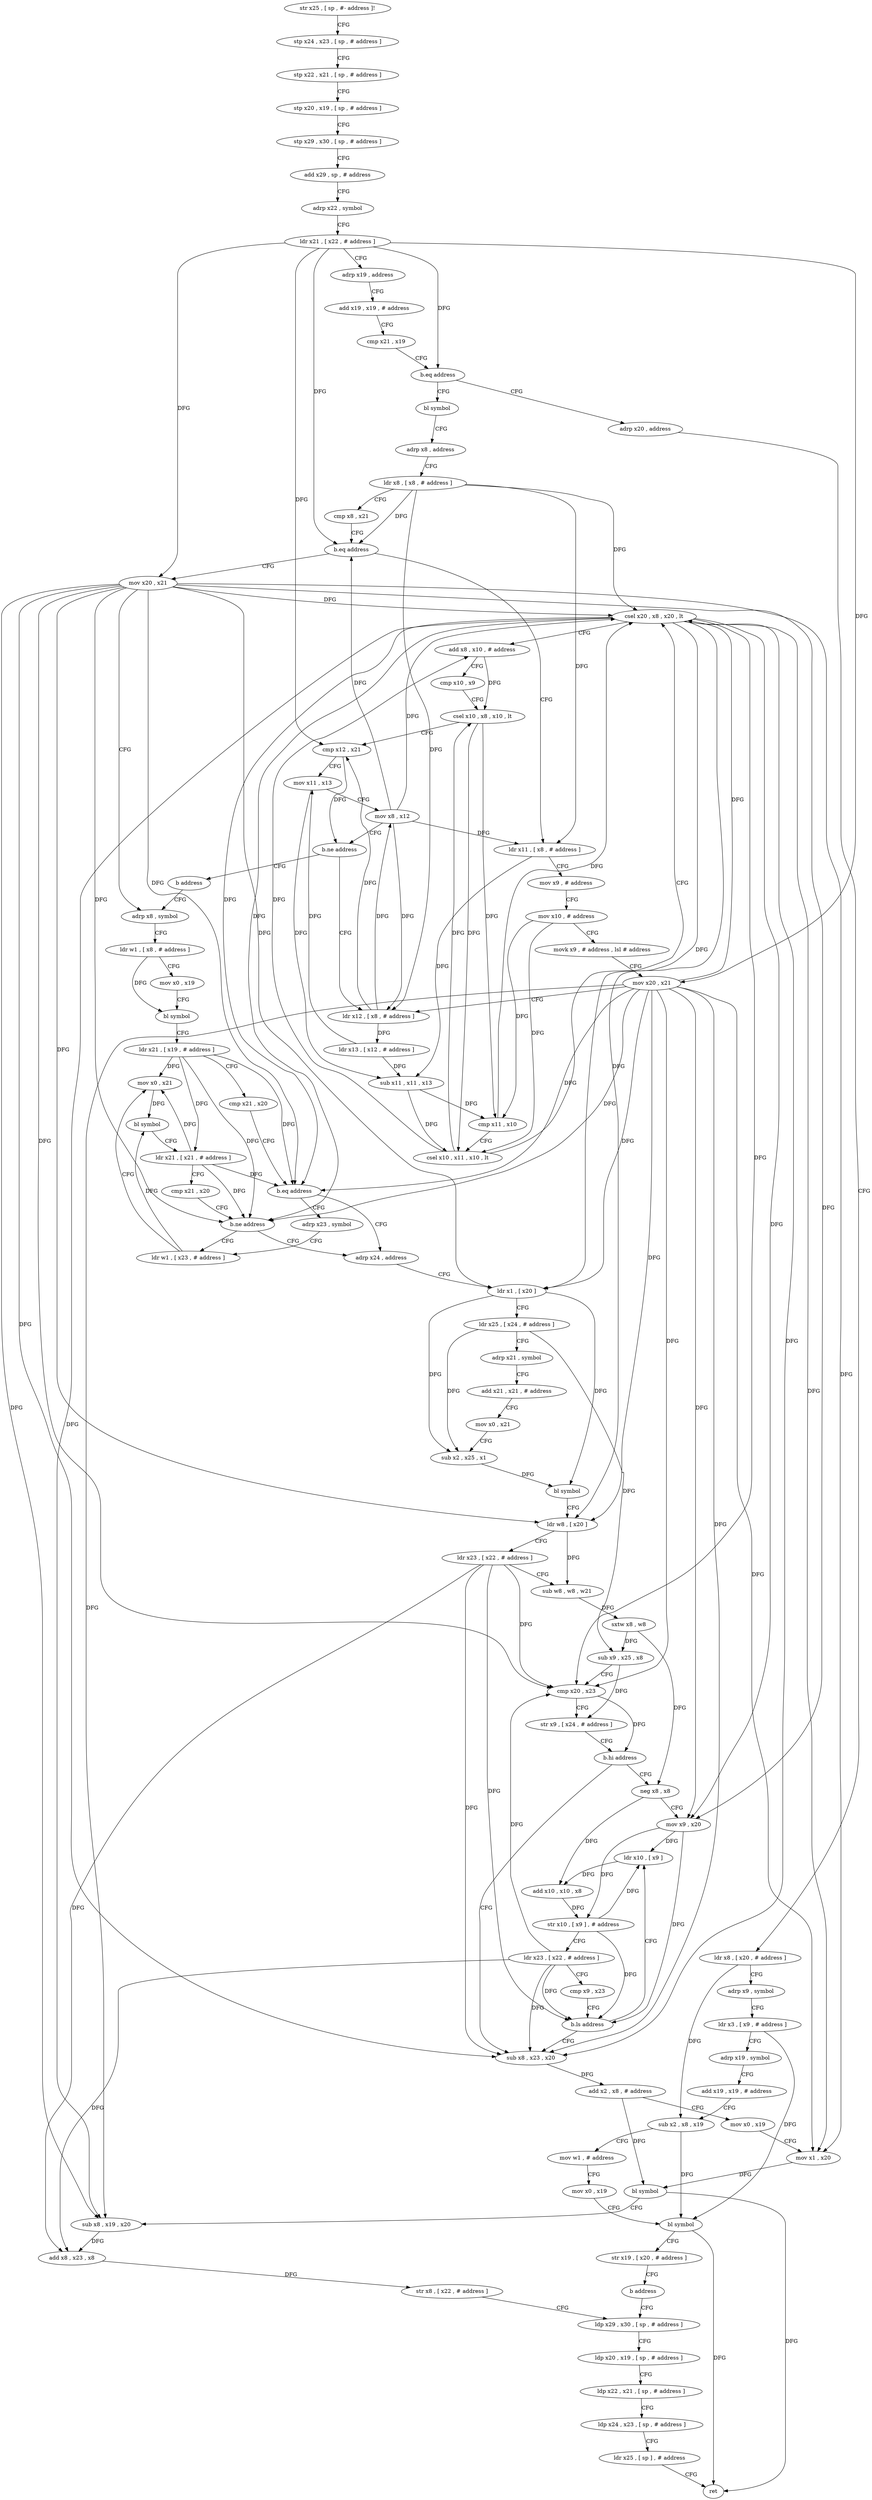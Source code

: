 digraph "func" {
"4206016" [label = "str x25 , [ sp , #- address ]!" ]
"4206020" [label = "stp x24 , x23 , [ sp , # address ]" ]
"4206024" [label = "stp x22 , x21 , [ sp , # address ]" ]
"4206028" [label = "stp x20 , x19 , [ sp , # address ]" ]
"4206032" [label = "stp x29 , x30 , [ sp , # address ]" ]
"4206036" [label = "add x29 , sp , # address" ]
"4206040" [label = "adrp x22 , symbol" ]
"4206044" [label = "ldr x21 , [ x22 , # address ]" ]
"4206048" [label = "adrp x19 , address" ]
"4206052" [label = "add x19 , x19 , # address" ]
"4206056" [label = "cmp x21 , x19" ]
"4206060" [label = "b.eq address" ]
"4206160" [label = "adrp x20 , address" ]
"4206064" [label = "bl symbol" ]
"4206164" [label = "ldr x8 , [ x20 , # address ]" ]
"4206168" [label = "adrp x9 , symbol" ]
"4206172" [label = "ldr x3 , [ x9 , # address ]" ]
"4206176" [label = "adrp x19 , symbol" ]
"4206180" [label = "add x19 , x19 , # address" ]
"4206184" [label = "sub x2 , x8 , x19" ]
"4206188" [label = "mov w1 , # address" ]
"4206192" [label = "mov x0 , x19" ]
"4206196" [label = "bl symbol" ]
"4206200" [label = "str x19 , [ x20 , # address ]" ]
"4206204" [label = "b address" ]
"4206396" [label = "ldp x29 , x30 , [ sp , # address ]" ]
"4206068" [label = "adrp x8 , address" ]
"4206072" [label = "ldr x8 , [ x8 , # address ]" ]
"4206076" [label = "cmp x8 , x21" ]
"4206080" [label = "b.eq address" ]
"4206208" [label = "mov x20 , x21" ]
"4206084" [label = "ldr x11 , [ x8 , # address ]" ]
"4206400" [label = "ldp x20 , x19 , [ sp , # address ]" ]
"4206404" [label = "ldp x22 , x21 , [ sp , # address ]" ]
"4206408" [label = "ldp x24 , x23 , [ sp , # address ]" ]
"4206412" [label = "ldr x25 , [ sp ] , # address" ]
"4206416" [label = "ret" ]
"4206212" [label = "adrp x8 , symbol" ]
"4206088" [label = "mov x9 , # address" ]
"4206092" [label = "mov x10 , # address" ]
"4206096" [label = "movk x9 , # address , lsl # address" ]
"4206100" [label = "mov x20 , x21" ]
"4206104" [label = "ldr x12 , [ x8 , # address ]" ]
"4206268" [label = "adrp x24 , address" ]
"4206272" [label = "ldr x1 , [ x20 ]" ]
"4206276" [label = "ldr x25 , [ x24 , # address ]" ]
"4206280" [label = "adrp x21 , symbol" ]
"4206284" [label = "add x21 , x21 , # address" ]
"4206288" [label = "mov x0 , x21" ]
"4206292" [label = "sub x2 , x25 , x1" ]
"4206296" [label = "bl symbol" ]
"4206300" [label = "ldr w8 , [ x20 ]" ]
"4206304" [label = "ldr x23 , [ x22 , # address ]" ]
"4206308" [label = "sub w8 , w8 , w21" ]
"4206312" [label = "sxtw x8 , w8" ]
"4206316" [label = "sub x9 , x25 , x8" ]
"4206320" [label = "cmp x20 , x23" ]
"4206324" [label = "str x9 , [ x24 , # address ]" ]
"4206328" [label = "b.hi address" ]
"4206364" [label = "sub x8 , x23 , x20" ]
"4206332" [label = "neg x8 , x8" ]
"4206240" [label = "adrp x23 , symbol" ]
"4206244" [label = "ldr w1 , [ x23 , # address ]" ]
"4206108" [label = "ldr x13 , [ x12 , # address ]" ]
"4206112" [label = "sub x11 , x11 , x13" ]
"4206116" [label = "cmp x11 , x10" ]
"4206120" [label = "csel x10 , x11 , x10 , lt" ]
"4206124" [label = "csel x20 , x8 , x20 , lt" ]
"4206128" [label = "add x8 , x10 , # address" ]
"4206132" [label = "cmp x10 , x9" ]
"4206136" [label = "csel x10 , x8 , x10 , lt" ]
"4206140" [label = "cmp x12 , x21" ]
"4206144" [label = "mov x11 , x13" ]
"4206148" [label = "mov x8 , x12" ]
"4206152" [label = "b.ne address" ]
"4206156" [label = "b address" ]
"4206368" [label = "add x2 , x8 , # address" ]
"4206372" [label = "mov x0 , x19" ]
"4206376" [label = "mov x1 , x20" ]
"4206380" [label = "bl symbol" ]
"4206384" [label = "sub x8 , x19 , x20" ]
"4206388" [label = "add x8 , x23 , x8" ]
"4206392" [label = "str x8 , [ x22 , # address ]" ]
"4206336" [label = "mov x9 , x20" ]
"4206340" [label = "ldr x10 , [ x9 ]" ]
"4206248" [label = "mov x0 , x21" ]
"4206252" [label = "bl symbol" ]
"4206256" [label = "ldr x21 , [ x21 , # address ]" ]
"4206260" [label = "cmp x21 , x20" ]
"4206264" [label = "b.ne address" ]
"4206216" [label = "ldr w1 , [ x8 , # address ]" ]
"4206220" [label = "mov x0 , x19" ]
"4206224" [label = "bl symbol" ]
"4206228" [label = "ldr x21 , [ x19 , # address ]" ]
"4206232" [label = "cmp x21 , x20" ]
"4206236" [label = "b.eq address" ]
"4206344" [label = "add x10 , x10 , x8" ]
"4206348" [label = "str x10 , [ x9 ] , # address" ]
"4206352" [label = "ldr x23 , [ x22 , # address ]" ]
"4206356" [label = "cmp x9 , x23" ]
"4206360" [label = "b.ls address" ]
"4206016" -> "4206020" [ label = "CFG" ]
"4206020" -> "4206024" [ label = "CFG" ]
"4206024" -> "4206028" [ label = "CFG" ]
"4206028" -> "4206032" [ label = "CFG" ]
"4206032" -> "4206036" [ label = "CFG" ]
"4206036" -> "4206040" [ label = "CFG" ]
"4206040" -> "4206044" [ label = "CFG" ]
"4206044" -> "4206048" [ label = "CFG" ]
"4206044" -> "4206060" [ label = "DFG" ]
"4206044" -> "4206080" [ label = "DFG" ]
"4206044" -> "4206208" [ label = "DFG" ]
"4206044" -> "4206100" [ label = "DFG" ]
"4206044" -> "4206140" [ label = "DFG" ]
"4206048" -> "4206052" [ label = "CFG" ]
"4206052" -> "4206056" [ label = "CFG" ]
"4206056" -> "4206060" [ label = "CFG" ]
"4206060" -> "4206160" [ label = "CFG" ]
"4206060" -> "4206064" [ label = "CFG" ]
"4206160" -> "4206164" [ label = "CFG" ]
"4206064" -> "4206068" [ label = "CFG" ]
"4206164" -> "4206168" [ label = "CFG" ]
"4206164" -> "4206184" [ label = "DFG" ]
"4206168" -> "4206172" [ label = "CFG" ]
"4206172" -> "4206176" [ label = "CFG" ]
"4206172" -> "4206196" [ label = "DFG" ]
"4206176" -> "4206180" [ label = "CFG" ]
"4206180" -> "4206184" [ label = "CFG" ]
"4206184" -> "4206188" [ label = "CFG" ]
"4206184" -> "4206196" [ label = "DFG" ]
"4206188" -> "4206192" [ label = "CFG" ]
"4206192" -> "4206196" [ label = "CFG" ]
"4206196" -> "4206200" [ label = "CFG" ]
"4206196" -> "4206416" [ label = "DFG" ]
"4206200" -> "4206204" [ label = "CFG" ]
"4206204" -> "4206396" [ label = "CFG" ]
"4206396" -> "4206400" [ label = "CFG" ]
"4206068" -> "4206072" [ label = "CFG" ]
"4206072" -> "4206076" [ label = "CFG" ]
"4206072" -> "4206080" [ label = "DFG" ]
"4206072" -> "4206084" [ label = "DFG" ]
"4206072" -> "4206104" [ label = "DFG" ]
"4206072" -> "4206124" [ label = "DFG" ]
"4206076" -> "4206080" [ label = "CFG" ]
"4206080" -> "4206208" [ label = "CFG" ]
"4206080" -> "4206084" [ label = "CFG" ]
"4206208" -> "4206212" [ label = "CFG" ]
"4206208" -> "4206236" [ label = "DFG" ]
"4206208" -> "4206272" [ label = "DFG" ]
"4206208" -> "4206300" [ label = "DFG" ]
"4206208" -> "4206320" [ label = "DFG" ]
"4206208" -> "4206364" [ label = "DFG" ]
"4206208" -> "4206376" [ label = "DFG" ]
"4206208" -> "4206384" [ label = "DFG" ]
"4206208" -> "4206336" [ label = "DFG" ]
"4206208" -> "4206264" [ label = "DFG" ]
"4206208" -> "4206124" [ label = "DFG" ]
"4206084" -> "4206088" [ label = "CFG" ]
"4206084" -> "4206112" [ label = "DFG" ]
"4206400" -> "4206404" [ label = "CFG" ]
"4206404" -> "4206408" [ label = "CFG" ]
"4206408" -> "4206412" [ label = "CFG" ]
"4206412" -> "4206416" [ label = "CFG" ]
"4206212" -> "4206216" [ label = "CFG" ]
"4206088" -> "4206092" [ label = "CFG" ]
"4206092" -> "4206096" [ label = "CFG" ]
"4206092" -> "4206116" [ label = "DFG" ]
"4206092" -> "4206120" [ label = "DFG" ]
"4206096" -> "4206100" [ label = "CFG" ]
"4206100" -> "4206104" [ label = "CFG" ]
"4206100" -> "4206236" [ label = "DFG" ]
"4206100" -> "4206272" [ label = "DFG" ]
"4206100" -> "4206300" [ label = "DFG" ]
"4206100" -> "4206320" [ label = "DFG" ]
"4206100" -> "4206364" [ label = "DFG" ]
"4206100" -> "4206376" [ label = "DFG" ]
"4206100" -> "4206384" [ label = "DFG" ]
"4206100" -> "4206336" [ label = "DFG" ]
"4206100" -> "4206264" [ label = "DFG" ]
"4206100" -> "4206124" [ label = "DFG" ]
"4206104" -> "4206108" [ label = "DFG" ]
"4206104" -> "4206140" [ label = "DFG" ]
"4206104" -> "4206148" [ label = "DFG" ]
"4206268" -> "4206272" [ label = "CFG" ]
"4206272" -> "4206276" [ label = "CFG" ]
"4206272" -> "4206292" [ label = "DFG" ]
"4206272" -> "4206296" [ label = "DFG" ]
"4206276" -> "4206280" [ label = "CFG" ]
"4206276" -> "4206292" [ label = "DFG" ]
"4206276" -> "4206316" [ label = "DFG" ]
"4206280" -> "4206284" [ label = "CFG" ]
"4206284" -> "4206288" [ label = "CFG" ]
"4206288" -> "4206292" [ label = "CFG" ]
"4206292" -> "4206296" [ label = "DFG" ]
"4206296" -> "4206300" [ label = "CFG" ]
"4206300" -> "4206304" [ label = "CFG" ]
"4206300" -> "4206308" [ label = "DFG" ]
"4206304" -> "4206308" [ label = "CFG" ]
"4206304" -> "4206320" [ label = "DFG" ]
"4206304" -> "4206364" [ label = "DFG" ]
"4206304" -> "4206388" [ label = "DFG" ]
"4206304" -> "4206360" [ label = "DFG" ]
"4206308" -> "4206312" [ label = "DFG" ]
"4206312" -> "4206316" [ label = "DFG" ]
"4206312" -> "4206332" [ label = "DFG" ]
"4206316" -> "4206320" [ label = "CFG" ]
"4206316" -> "4206324" [ label = "DFG" ]
"4206320" -> "4206324" [ label = "CFG" ]
"4206320" -> "4206328" [ label = "DFG" ]
"4206324" -> "4206328" [ label = "CFG" ]
"4206328" -> "4206364" [ label = "CFG" ]
"4206328" -> "4206332" [ label = "CFG" ]
"4206364" -> "4206368" [ label = "DFG" ]
"4206332" -> "4206336" [ label = "CFG" ]
"4206332" -> "4206344" [ label = "DFG" ]
"4206240" -> "4206244" [ label = "CFG" ]
"4206244" -> "4206248" [ label = "CFG" ]
"4206244" -> "4206252" [ label = "DFG" ]
"4206108" -> "4206112" [ label = "DFG" ]
"4206108" -> "4206144" [ label = "DFG" ]
"4206112" -> "4206116" [ label = "DFG" ]
"4206112" -> "4206120" [ label = "DFG" ]
"4206116" -> "4206120" [ label = "CFG" ]
"4206116" -> "4206124" [ label = "DFG" ]
"4206120" -> "4206124" [ label = "CFG" ]
"4206120" -> "4206128" [ label = "DFG" ]
"4206120" -> "4206136" [ label = "DFG" ]
"4206124" -> "4206128" [ label = "CFG" ]
"4206124" -> "4206236" [ label = "DFG" ]
"4206124" -> "4206272" [ label = "DFG" ]
"4206124" -> "4206300" [ label = "DFG" ]
"4206124" -> "4206364" [ label = "DFG" ]
"4206124" -> "4206376" [ label = "DFG" ]
"4206124" -> "4206384" [ label = "DFG" ]
"4206124" -> "4206336" [ label = "DFG" ]
"4206124" -> "4206264" [ label = "DFG" ]
"4206124" -> "4206320" [ label = "DFG" ]
"4206128" -> "4206132" [ label = "CFG" ]
"4206128" -> "4206136" [ label = "DFG" ]
"4206132" -> "4206136" [ label = "CFG" ]
"4206136" -> "4206140" [ label = "CFG" ]
"4206136" -> "4206116" [ label = "DFG" ]
"4206136" -> "4206120" [ label = "DFG" ]
"4206140" -> "4206144" [ label = "CFG" ]
"4206140" -> "4206152" [ label = "DFG" ]
"4206144" -> "4206148" [ label = "CFG" ]
"4206144" -> "4206112" [ label = "DFG" ]
"4206148" -> "4206152" [ label = "CFG" ]
"4206148" -> "4206084" [ label = "DFG" ]
"4206148" -> "4206104" [ label = "DFG" ]
"4206148" -> "4206124" [ label = "DFG" ]
"4206148" -> "4206080" [ label = "DFG" ]
"4206152" -> "4206104" [ label = "CFG" ]
"4206152" -> "4206156" [ label = "CFG" ]
"4206156" -> "4206212" [ label = "CFG" ]
"4206368" -> "4206372" [ label = "CFG" ]
"4206368" -> "4206380" [ label = "DFG" ]
"4206372" -> "4206376" [ label = "CFG" ]
"4206376" -> "4206380" [ label = "DFG" ]
"4206380" -> "4206384" [ label = "CFG" ]
"4206380" -> "4206416" [ label = "DFG" ]
"4206384" -> "4206388" [ label = "DFG" ]
"4206388" -> "4206392" [ label = "DFG" ]
"4206392" -> "4206396" [ label = "CFG" ]
"4206336" -> "4206340" [ label = "DFG" ]
"4206336" -> "4206348" [ label = "DFG" ]
"4206336" -> "4206360" [ label = "DFG" ]
"4206340" -> "4206344" [ label = "DFG" ]
"4206248" -> "4206252" [ label = "DFG" ]
"4206252" -> "4206256" [ label = "CFG" ]
"4206256" -> "4206260" [ label = "CFG" ]
"4206256" -> "4206248" [ label = "DFG" ]
"4206256" -> "4206236" [ label = "DFG" ]
"4206256" -> "4206264" [ label = "DFG" ]
"4206260" -> "4206264" [ label = "CFG" ]
"4206264" -> "4206244" [ label = "CFG" ]
"4206264" -> "4206268" [ label = "CFG" ]
"4206216" -> "4206220" [ label = "CFG" ]
"4206216" -> "4206224" [ label = "DFG" ]
"4206220" -> "4206224" [ label = "CFG" ]
"4206224" -> "4206228" [ label = "CFG" ]
"4206228" -> "4206232" [ label = "CFG" ]
"4206228" -> "4206236" [ label = "DFG" ]
"4206228" -> "4206248" [ label = "DFG" ]
"4206228" -> "4206256" [ label = "DFG" ]
"4206228" -> "4206264" [ label = "DFG" ]
"4206232" -> "4206236" [ label = "CFG" ]
"4206236" -> "4206268" [ label = "CFG" ]
"4206236" -> "4206240" [ label = "CFG" ]
"4206344" -> "4206348" [ label = "DFG" ]
"4206348" -> "4206352" [ label = "CFG" ]
"4206348" -> "4206340" [ label = "DFG" ]
"4206348" -> "4206360" [ label = "DFG" ]
"4206352" -> "4206356" [ label = "CFG" ]
"4206352" -> "4206320" [ label = "DFG" ]
"4206352" -> "4206364" [ label = "DFG" ]
"4206352" -> "4206388" [ label = "DFG" ]
"4206352" -> "4206360" [ label = "DFG" ]
"4206356" -> "4206360" [ label = "CFG" ]
"4206360" -> "4206340" [ label = "CFG" ]
"4206360" -> "4206364" [ label = "CFG" ]
}
